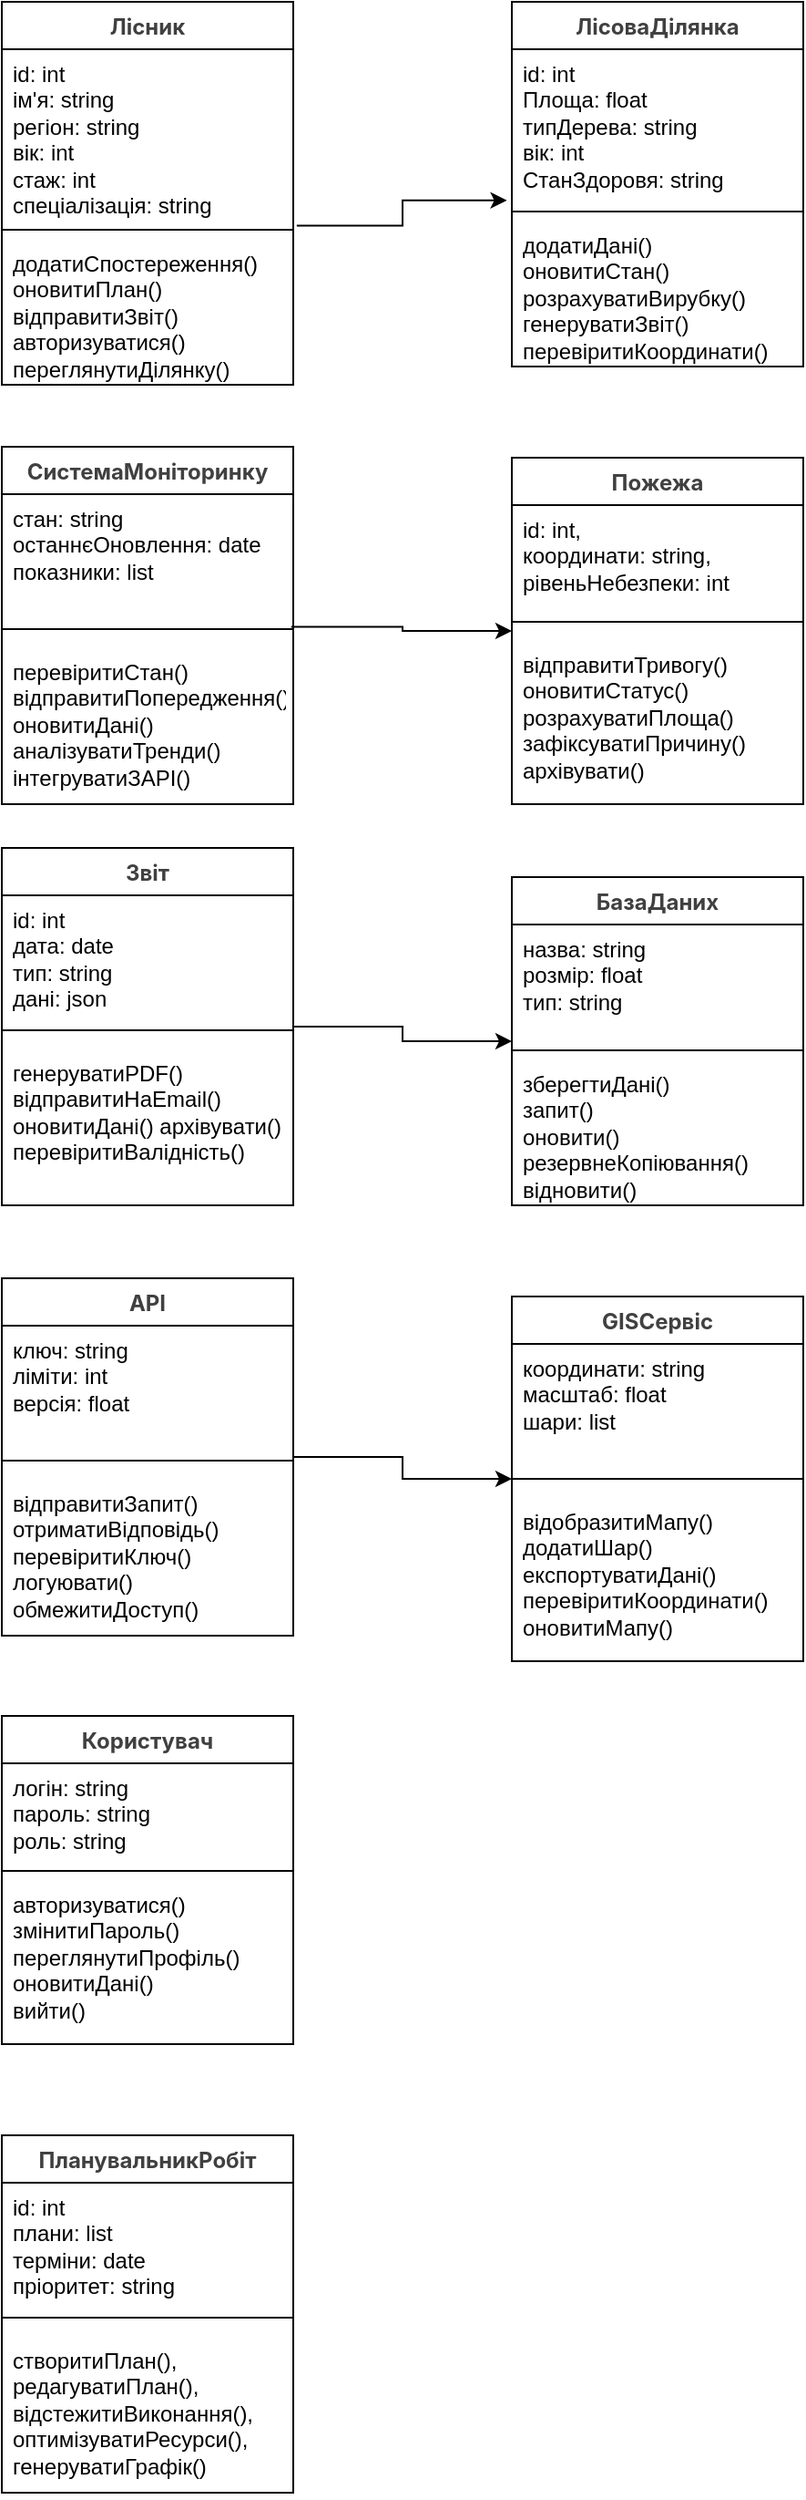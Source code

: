 <mxfile version="27.1.4" pages="4">
  <diagram name="Страница — 1" id="vholb0yqbT4r01qxADXX">
    <mxGraphModel dx="1261" dy="813" grid="1" gridSize="10" guides="1" tooltips="1" connect="1" arrows="1" fold="1" page="1" pageScale="1" pageWidth="1654" pageHeight="2336" math="0" shadow="0">
      <root>
        <mxCell id="0" />
        <mxCell id="1" parent="0" />
        <mxCell id="Rc1ZB9Xu0Ww6cvCev4Pv-1" value="&lt;strong style=&quot;color: rgb(64, 64, 64); font-family: DeepSeek-CJK-patch, Inter, system-ui, -apple-system, &amp;quot;system-ui&amp;quot;, &amp;quot;Segoe UI&amp;quot;, Roboto, &amp;quot;Noto Sans&amp;quot;, Ubuntu, Cantarell, &amp;quot;Helvetica Neue&amp;quot;, Oxygen, &amp;quot;Open Sans&amp;quot;, sans-serif; text-align: left; background-color: rgb(255, 255, 255);&quot;&gt;&lt;font&gt;ЛісоваДілянка&lt;/font&gt;&lt;/strong&gt;" style="swimlane;fontStyle=1;align=center;verticalAlign=top;childLayout=stackLayout;horizontal=1;startSize=26;horizontalStack=0;resizeParent=1;resizeParentMax=0;resizeLast=0;collapsible=1;marginBottom=0;whiteSpace=wrap;html=1;" parent="1" vertex="1">
          <mxGeometry x="320" y="20" width="160" height="200" as="geometry" />
        </mxCell>
        <mxCell id="Rc1ZB9Xu0Ww6cvCev4Pv-2" value="id: int&lt;div&gt;Площа: float&lt;/div&gt;&lt;div&gt;типДерева: string&lt;/div&gt;&lt;div&gt;вік: int&lt;/div&gt;&lt;div&gt;СтанЗдоровя: string&lt;/div&gt;" style="text;strokeColor=none;fillColor=none;align=left;verticalAlign=top;spacingLeft=4;spacingRight=4;overflow=hidden;rotatable=0;points=[[0,0.5],[1,0.5]];portConstraint=eastwest;whiteSpace=wrap;html=1;" parent="Rc1ZB9Xu0Ww6cvCev4Pv-1" vertex="1">
          <mxGeometry y="26" width="160" height="84" as="geometry" />
        </mxCell>
        <mxCell id="Rc1ZB9Xu0Ww6cvCev4Pv-3" value="" style="line;strokeWidth=1;fillColor=none;align=left;verticalAlign=middle;spacingTop=-1;spacingLeft=3;spacingRight=3;rotatable=0;labelPosition=right;points=[];portConstraint=eastwest;strokeColor=inherit;" parent="Rc1ZB9Xu0Ww6cvCev4Pv-1" vertex="1">
          <mxGeometry y="110" width="160" height="10" as="geometry" />
        </mxCell>
        <mxCell id="Rc1ZB9Xu0Ww6cvCev4Pv-4" value="додатиДані()&lt;br&gt;оновитиСтан()&lt;div&gt;розрахуватиВирубку()&lt;/div&gt;&lt;div&gt;генеруватиЗвіт()&lt;/div&gt;&lt;div&gt;перевіритиКоординати()&lt;/div&gt;" style="text;strokeColor=none;fillColor=none;align=left;verticalAlign=top;spacingLeft=4;spacingRight=4;overflow=hidden;rotatable=0;points=[[0,0.5],[1,0.5]];portConstraint=eastwest;whiteSpace=wrap;html=1;" parent="Rc1ZB9Xu0Ww6cvCev4Pv-1" vertex="1">
          <mxGeometry y="120" width="160" height="80" as="geometry" />
        </mxCell>
        <mxCell id="Rc1ZB9Xu0Ww6cvCev4Pv-6" value="&lt;strong style=&quot;color: rgb(64, 64, 64); font-family: DeepSeek-CJK-patch, Inter, system-ui, -apple-system, &amp;quot;system-ui&amp;quot;, &amp;quot;Segoe UI&amp;quot;, Roboto, &amp;quot;Noto Sans&amp;quot;, Ubuntu, Cantarell, &amp;quot;Helvetica Neue&amp;quot;, Oxygen, &amp;quot;Open Sans&amp;quot;, sans-serif; text-align: left; background-color: rgb(255, 255, 255);&quot;&gt;&lt;font&gt;Лісник&lt;/font&gt;&lt;/strong&gt;&lt;div&gt;&lt;strong style=&quot;color: rgb(64, 64, 64); font-family: DeepSeek-CJK-patch, Inter, system-ui, -apple-system, &amp;quot;system-ui&amp;quot;, &amp;quot;Segoe UI&amp;quot;, Roboto, &amp;quot;Noto Sans&amp;quot;, Ubuntu, Cantarell, &amp;quot;Helvetica Neue&amp;quot;, Oxygen, &amp;quot;Open Sans&amp;quot;, sans-serif; text-align: left; background-color: rgb(255, 255, 255);&quot;&gt;&lt;font&gt;&lt;br&gt;&lt;/font&gt;&lt;/strong&gt;&lt;/div&gt;" style="swimlane;fontStyle=1;align=center;verticalAlign=top;childLayout=stackLayout;horizontal=1;startSize=26;horizontalStack=0;resizeParent=1;resizeParentMax=0;resizeLast=0;collapsible=1;marginBottom=0;whiteSpace=wrap;html=1;" parent="1" vertex="1">
          <mxGeometry x="40" y="20" width="160" height="210" as="geometry" />
        </mxCell>
        <mxCell id="Rc1ZB9Xu0Ww6cvCev4Pv-7" value="id: int&lt;div&gt;ім&#39;я:&amp;nbsp;&lt;span style=&quot;background-color: transparent; color: light-dark(rgb(0, 0, 0), rgb(255, 255, 255));&quot;&gt;string&lt;/span&gt;&lt;/div&gt;&lt;div&gt;регіон: string&lt;/div&gt;&lt;div&gt;вік: int&lt;/div&gt;&lt;div&gt;стаж:&amp;nbsp;&lt;span style=&quot;background-color: transparent; color: light-dark(rgb(0, 0, 0), rgb(255, 255, 255));&quot;&gt;int&lt;/span&gt;&lt;/div&gt;&lt;div&gt;&lt;span style=&quot;background-color: transparent; color: light-dark(rgb(0, 0, 0), rgb(255, 255, 255));&quot;&gt;спеціалізація: string&lt;/span&gt;&lt;/div&gt;" style="text;strokeColor=none;fillColor=none;align=left;verticalAlign=top;spacingLeft=4;spacingRight=4;overflow=hidden;rotatable=0;points=[[0,0.5],[1,0.5]];portConstraint=eastwest;whiteSpace=wrap;html=1;" parent="Rc1ZB9Xu0Ww6cvCev4Pv-6" vertex="1">
          <mxGeometry y="26" width="160" height="94" as="geometry" />
        </mxCell>
        <mxCell id="Rc1ZB9Xu0Ww6cvCev4Pv-8" value="" style="line;strokeWidth=1;fillColor=none;align=left;verticalAlign=middle;spacingTop=-1;spacingLeft=3;spacingRight=3;rotatable=0;labelPosition=right;points=[];portConstraint=eastwest;strokeColor=inherit;" parent="Rc1ZB9Xu0Ww6cvCev4Pv-6" vertex="1">
          <mxGeometry y="120" width="160" height="10" as="geometry" />
        </mxCell>
        <mxCell id="Rc1ZB9Xu0Ww6cvCev4Pv-9" value="додатиСпостереження()&lt;div&gt;оновитиПлан()&lt;/div&gt;&lt;div&gt;відправитиЗвіт()&lt;/div&gt;&lt;div&gt;авторизуватися()&lt;/div&gt;&lt;div&gt;переглянутиДілянку()&lt;/div&gt;" style="text;strokeColor=none;fillColor=none;align=left;verticalAlign=top;spacingLeft=4;spacingRight=4;overflow=hidden;rotatable=0;points=[[0,0.5],[1,0.5]];portConstraint=eastwest;whiteSpace=wrap;html=1;" parent="Rc1ZB9Xu0Ww6cvCev4Pv-6" vertex="1">
          <mxGeometry y="130" width="160" height="80" as="geometry" />
        </mxCell>
        <mxCell id="Rc1ZB9Xu0Ww6cvCev4Pv-12" value="&lt;div&gt;&lt;strong style=&quot;color: rgb(64, 64, 64); font-family: DeepSeek-CJK-patch, Inter, system-ui, -apple-system, &amp;quot;system-ui&amp;quot;, &amp;quot;Segoe UI&amp;quot;, Roboto, &amp;quot;Noto Sans&amp;quot;, Ubuntu, Cantarell, &amp;quot;Helvetica Neue&amp;quot;, Oxygen, &amp;quot;Open Sans&amp;quot;, sans-serif; text-align: left; background-color: rgb(255, 255, 255);&quot;&gt;&lt;font&gt;ПланувальникРобіт&lt;/font&gt;&lt;/strong&gt;&lt;/div&gt;" style="swimlane;fontStyle=1;align=center;verticalAlign=top;childLayout=stackLayout;horizontal=1;startSize=26;horizontalStack=0;resizeParent=1;resizeParentMax=0;resizeLast=0;collapsible=1;marginBottom=0;whiteSpace=wrap;html=1;" parent="1" vertex="1">
          <mxGeometry x="40" y="1190" width="160" height="196" as="geometry" />
        </mxCell>
        <mxCell id="Rc1ZB9Xu0Ww6cvCev4Pv-13" value="id: int&lt;div&gt;плани: list&lt;/div&gt;&lt;div&gt;терміни:&amp;nbsp;&lt;span style=&quot;background-color: transparent; color: light-dark(rgb(0, 0, 0), rgb(255, 255, 255));&quot;&gt;date&lt;/span&gt;&lt;/div&gt;&lt;div&gt;&lt;span style=&quot;background-color: transparent; color: light-dark(rgb(0, 0, 0), rgb(255, 255, 255));&quot;&gt;пріоритет: string&lt;/span&gt;&lt;/div&gt;" style="text;strokeColor=none;fillColor=none;align=left;verticalAlign=top;spacingLeft=4;spacingRight=4;overflow=hidden;rotatable=0;points=[[0,0.5],[1,0.5]];portConstraint=eastwest;whiteSpace=wrap;html=1;" parent="Rc1ZB9Xu0Ww6cvCev4Pv-12" vertex="1">
          <mxGeometry y="26" width="160" height="64" as="geometry" />
        </mxCell>
        <mxCell id="Rc1ZB9Xu0Ww6cvCev4Pv-14" value="" style="line;strokeWidth=1;fillColor=none;align=left;verticalAlign=middle;spacingTop=-1;spacingLeft=3;spacingRight=3;rotatable=0;labelPosition=right;points=[];portConstraint=eastwest;strokeColor=inherit;" parent="Rc1ZB9Xu0Ww6cvCev4Pv-12" vertex="1">
          <mxGeometry y="90" width="160" height="20" as="geometry" />
        </mxCell>
        <mxCell id="Rc1ZB9Xu0Ww6cvCev4Pv-15" value="створитиПлан(), редагуватиПлан(), відстежитиВиконання(), оптимізуватиРесурси(), генеруватиГрафік()" style="text;strokeColor=none;fillColor=none;align=left;verticalAlign=top;spacingLeft=4;spacingRight=4;overflow=hidden;rotatable=0;points=[[0,0.5],[1,0.5]];portConstraint=eastwest;whiteSpace=wrap;html=1;" parent="Rc1ZB9Xu0Ww6cvCev4Pv-12" vertex="1">
          <mxGeometry y="110" width="160" height="86" as="geometry" />
        </mxCell>
        <mxCell id="Rc1ZB9Xu0Ww6cvCev4Pv-24" value="&lt;div&gt;&lt;strong style=&quot;color: rgb(64, 64, 64); font-family: DeepSeek-CJK-patch, Inter, system-ui, -apple-system, &amp;quot;system-ui&amp;quot;, &amp;quot;Segoe UI&amp;quot;, Roboto, &amp;quot;Noto Sans&amp;quot;, Ubuntu, Cantarell, &amp;quot;Helvetica Neue&amp;quot;, Oxygen, &amp;quot;Open Sans&amp;quot;, sans-serif; text-align: left; background-color: rgb(255, 255, 255);&quot;&gt;&lt;font&gt;БазаДаних&lt;/font&gt;&lt;/strong&gt;&lt;/div&gt;" style="swimlane;fontStyle=1;align=center;verticalAlign=top;childLayout=stackLayout;horizontal=1;startSize=26;horizontalStack=0;resizeParent=1;resizeParentMax=0;resizeLast=0;collapsible=1;marginBottom=0;whiteSpace=wrap;html=1;" parent="1" vertex="1">
          <mxGeometry x="320" y="500" width="160" height="180" as="geometry" />
        </mxCell>
        <mxCell id="Rc1ZB9Xu0Ww6cvCev4Pv-25" value="назва: string&lt;div&gt;розмір: float&lt;/div&gt;&lt;div&gt;тип: string&lt;/div&gt;" style="text;strokeColor=none;fillColor=none;align=left;verticalAlign=top;spacingLeft=4;spacingRight=4;overflow=hidden;rotatable=0;points=[[0,0.5],[1,0.5]];portConstraint=eastwest;whiteSpace=wrap;html=1;" parent="Rc1ZB9Xu0Ww6cvCev4Pv-24" vertex="1">
          <mxGeometry y="26" width="160" height="64" as="geometry" />
        </mxCell>
        <mxCell id="Rc1ZB9Xu0Ww6cvCev4Pv-26" value="" style="line;strokeWidth=1;fillColor=none;align=left;verticalAlign=middle;spacingTop=-1;spacingLeft=3;spacingRight=3;rotatable=0;labelPosition=right;points=[];portConstraint=eastwest;strokeColor=inherit;" parent="Rc1ZB9Xu0Ww6cvCev4Pv-24" vertex="1">
          <mxGeometry y="90" width="160" height="10" as="geometry" />
        </mxCell>
        <mxCell id="Rc1ZB9Xu0Ww6cvCev4Pv-27" value="зберегтиДані()&lt;div&gt;запит()&lt;/div&gt;&lt;div&gt;оновити() резервнеКопіювання() відновити()&lt;/div&gt;" style="text;strokeColor=none;fillColor=none;align=left;verticalAlign=top;spacingLeft=4;spacingRight=4;overflow=hidden;rotatable=0;points=[[0,0.5],[1,0.5]];portConstraint=eastwest;whiteSpace=wrap;html=1;" parent="Rc1ZB9Xu0Ww6cvCev4Pv-24" vertex="1">
          <mxGeometry y="100" width="160" height="80" as="geometry" />
        </mxCell>
        <mxCell id="Rc1ZB9Xu0Ww6cvCev4Pv-28" value="&lt;div&gt;&lt;strong style=&quot;color: rgb(64, 64, 64); font-family: DeepSeek-CJK-patch, Inter, system-ui, -apple-system, &amp;quot;system-ui&amp;quot;, &amp;quot;Segoe UI&amp;quot;, Roboto, &amp;quot;Noto Sans&amp;quot;, Ubuntu, Cantarell, &amp;quot;Helvetica Neue&amp;quot;, Oxygen, &amp;quot;Open Sans&amp;quot;, sans-serif; text-align: left; background-color: rgb(255, 255, 255);&quot;&gt;&lt;font&gt;GISСервіс&lt;/font&gt;&lt;/strong&gt;&lt;/div&gt;" style="swimlane;fontStyle=1;align=center;verticalAlign=top;childLayout=stackLayout;horizontal=1;startSize=26;horizontalStack=0;resizeParent=1;resizeParentMax=0;resizeLast=0;collapsible=1;marginBottom=0;whiteSpace=wrap;html=1;" parent="1" vertex="1">
          <mxGeometry x="320" y="730" width="160" height="200" as="geometry" />
        </mxCell>
        <mxCell id="Rc1ZB9Xu0Ww6cvCev4Pv-29" value="координати: string масштаб: float&lt;div&gt;шари: list&lt;/div&gt;" style="text;strokeColor=none;fillColor=none;align=left;verticalAlign=top;spacingLeft=4;spacingRight=4;overflow=hidden;rotatable=0;points=[[0,0.5],[1,0.5]];portConstraint=eastwest;whiteSpace=wrap;html=1;" parent="Rc1ZB9Xu0Ww6cvCev4Pv-28" vertex="1">
          <mxGeometry y="26" width="160" height="64" as="geometry" />
        </mxCell>
        <mxCell id="Rc1ZB9Xu0Ww6cvCev4Pv-30" value="" style="line;strokeWidth=1;fillColor=none;align=left;verticalAlign=middle;spacingTop=-1;spacingLeft=3;spacingRight=3;rotatable=0;labelPosition=right;points=[];portConstraint=eastwest;strokeColor=inherit;" parent="Rc1ZB9Xu0Ww6cvCev4Pv-28" vertex="1">
          <mxGeometry y="90" width="160" height="20" as="geometry" />
        </mxCell>
        <mxCell id="Rc1ZB9Xu0Ww6cvCev4Pv-31" value="відобразитиМапу() додатиШар() експортуватиДані() перевіритиКоординати() оновитиМапу()" style="text;strokeColor=none;fillColor=none;align=left;verticalAlign=top;spacingLeft=4;spacingRight=4;overflow=hidden;rotatable=0;points=[[0,0.5],[1,0.5]];portConstraint=eastwest;whiteSpace=wrap;html=1;" parent="Rc1ZB9Xu0Ww6cvCev4Pv-28" vertex="1">
          <mxGeometry y="110" width="160" height="90" as="geometry" />
        </mxCell>
        <mxCell id="Rc1ZB9Xu0Ww6cvCev4Pv-32" value="&lt;div&gt;&lt;strong style=&quot;color: rgb(64, 64, 64); font-family: DeepSeek-CJK-patch, Inter, system-ui, -apple-system, &amp;quot;system-ui&amp;quot;, &amp;quot;Segoe UI&amp;quot;, Roboto, &amp;quot;Noto Sans&amp;quot;, Ubuntu, Cantarell, &amp;quot;Helvetica Neue&amp;quot;, Oxygen, &amp;quot;Open Sans&amp;quot;, sans-serif; text-align: left; background-color: rgb(255, 255, 255);&quot;&gt;&lt;font&gt;Звіт&lt;/font&gt;&lt;/strong&gt;&lt;/div&gt;" style="swimlane;fontStyle=1;align=center;verticalAlign=top;childLayout=stackLayout;horizontal=1;startSize=26;horizontalStack=0;resizeParent=1;resizeParentMax=0;resizeLast=0;collapsible=1;marginBottom=0;whiteSpace=wrap;html=1;" parent="1" vertex="1">
          <mxGeometry x="40" y="484" width="160" height="196" as="geometry" />
        </mxCell>
        <mxCell id="Rc1ZB9Xu0Ww6cvCev4Pv-33" value="id: int&lt;div&gt;дата: date&amp;nbsp;&lt;/div&gt;&lt;div&gt;тип: string&amp;nbsp;&lt;/div&gt;&lt;div&gt;дані: json&lt;/div&gt;" style="text;strokeColor=none;fillColor=none;align=left;verticalAlign=top;spacingLeft=4;spacingRight=4;overflow=hidden;rotatable=0;points=[[0,0.5],[1,0.5]];portConstraint=eastwest;whiteSpace=wrap;html=1;" parent="Rc1ZB9Xu0Ww6cvCev4Pv-32" vertex="1">
          <mxGeometry y="26" width="160" height="64" as="geometry" />
        </mxCell>
        <mxCell id="Rc1ZB9Xu0Ww6cvCev4Pv-34" value="" style="line;strokeWidth=1;fillColor=none;align=left;verticalAlign=middle;spacingTop=-1;spacingLeft=3;spacingRight=3;rotatable=0;labelPosition=right;points=[];portConstraint=eastwest;strokeColor=inherit;" parent="Rc1ZB9Xu0Ww6cvCev4Pv-32" vertex="1">
          <mxGeometry y="90" width="160" height="20" as="geometry" />
        </mxCell>
        <mxCell id="Rc1ZB9Xu0Ww6cvCev4Pv-35" value="&lt;div&gt;генеруватиPDF() відправитиНаEmail() оновитиДані() архівувати() перевіритиВалідність()&lt;/div&gt;&lt;div&gt;&lt;br&gt;&lt;/div&gt;" style="text;strokeColor=none;fillColor=none;align=left;verticalAlign=top;spacingLeft=4;spacingRight=4;overflow=hidden;rotatable=0;points=[[0,0.5],[1,0.5]];portConstraint=eastwest;whiteSpace=wrap;html=1;" parent="Rc1ZB9Xu0Ww6cvCev4Pv-32" vertex="1">
          <mxGeometry y="110" width="160" height="86" as="geometry" />
        </mxCell>
        <mxCell id="Rc1ZB9Xu0Ww6cvCev4Pv-36" value="&lt;div&gt;&lt;strong style=&quot;color: rgb(64, 64, 64); font-family: DeepSeek-CJK-patch, Inter, system-ui, -apple-system, &amp;quot;system-ui&amp;quot;, &amp;quot;Segoe UI&amp;quot;, Roboto, &amp;quot;Noto Sans&amp;quot;, Ubuntu, Cantarell, &amp;quot;Helvetica Neue&amp;quot;, Oxygen, &amp;quot;Open Sans&amp;quot;, sans-serif; text-align: left; background-color: rgb(255, 255, 255);&quot;&gt;&lt;font&gt;СистемаМоніторинку&lt;/font&gt;&lt;/strong&gt;&lt;/div&gt;" style="swimlane;fontStyle=1;align=center;verticalAlign=top;childLayout=stackLayout;horizontal=1;startSize=26;horizontalStack=0;resizeParent=1;resizeParentMax=0;resizeLast=0;collapsible=1;marginBottom=0;whiteSpace=wrap;html=1;" parent="1" vertex="1">
          <mxGeometry x="40" y="264" width="160" height="196" as="geometry" />
        </mxCell>
        <mxCell id="Rc1ZB9Xu0Ww6cvCev4Pv-37" value="стан: string останнєОновлення: date показники: list" style="text;strokeColor=none;fillColor=none;align=left;verticalAlign=top;spacingLeft=4;spacingRight=4;overflow=hidden;rotatable=0;points=[[0,0.5],[1,0.5]];portConstraint=eastwest;whiteSpace=wrap;html=1;" parent="Rc1ZB9Xu0Ww6cvCev4Pv-36" vertex="1">
          <mxGeometry y="26" width="160" height="64" as="geometry" />
        </mxCell>
        <mxCell id="Rc1ZB9Xu0Ww6cvCev4Pv-38" value="" style="line;strokeWidth=1;fillColor=none;align=left;verticalAlign=middle;spacingTop=-1;spacingLeft=3;spacingRight=3;rotatable=0;labelPosition=right;points=[];portConstraint=eastwest;strokeColor=inherit;" parent="Rc1ZB9Xu0Ww6cvCev4Pv-36" vertex="1">
          <mxGeometry y="90" width="160" height="20" as="geometry" />
        </mxCell>
        <mxCell id="Rc1ZB9Xu0Ww6cvCev4Pv-39" value="&lt;div&gt;перевіритиСтан() відправитиПопередження() оновитиДані() аналізуватиТренди() інтегруватиЗAPI()&lt;/div&gt;" style="text;strokeColor=none;fillColor=none;align=left;verticalAlign=top;spacingLeft=4;spacingRight=4;overflow=hidden;rotatable=0;points=[[0,0.5],[1,0.5]];portConstraint=eastwest;whiteSpace=wrap;html=1;" parent="Rc1ZB9Xu0Ww6cvCev4Pv-36" vertex="1">
          <mxGeometry y="110" width="160" height="86" as="geometry" />
        </mxCell>
        <mxCell id="Rc1ZB9Xu0Ww6cvCev4Pv-57" style="edgeStyle=orthogonalEdgeStyle;rounded=0;orthogonalLoop=1;jettySize=auto;html=1;entryX=0;entryY=0.5;entryDx=0;entryDy=0;" parent="1" source="Rc1ZB9Xu0Ww6cvCev4Pv-40" target="Rc1ZB9Xu0Ww6cvCev4Pv-28" edge="1">
          <mxGeometry relative="1" as="geometry" />
        </mxCell>
        <mxCell id="Rc1ZB9Xu0Ww6cvCev4Pv-40" value="&lt;div style=&quot;text-align: left;&quot;&gt;&lt;font face=&quot;DeepSeek-CJK-patch, Inter, system-ui, -apple-system, system-ui, Segoe UI, Roboto, Noto Sans, Ubuntu, Cantarell, Helvetica Neue, Oxygen, Open Sans, sans-serif&quot; color=&quot;#404040&quot;&gt;&lt;span style=&quot;background-color: rgb(255, 255, 255);&quot;&gt;API&lt;/span&gt;&lt;/font&gt;&lt;/div&gt;" style="swimlane;fontStyle=1;align=center;verticalAlign=top;childLayout=stackLayout;horizontal=1;startSize=26;horizontalStack=0;resizeParent=1;resizeParentMax=0;resizeLast=0;collapsible=1;marginBottom=0;whiteSpace=wrap;html=1;" parent="1" vertex="1">
          <mxGeometry x="40" y="720" width="160" height="196" as="geometry" />
        </mxCell>
        <mxCell id="Rc1ZB9Xu0Ww6cvCev4Pv-41" value="ключ: string&lt;div&gt;ліміти: int&lt;/div&gt;&lt;div&gt;версія: float&lt;/div&gt;" style="text;strokeColor=none;fillColor=none;align=left;verticalAlign=top;spacingLeft=4;spacingRight=4;overflow=hidden;rotatable=0;points=[[0,0.5],[1,0.5]];portConstraint=eastwest;whiteSpace=wrap;html=1;" parent="Rc1ZB9Xu0Ww6cvCev4Pv-40" vertex="1">
          <mxGeometry y="26" width="160" height="64" as="geometry" />
        </mxCell>
        <mxCell id="Rc1ZB9Xu0Ww6cvCev4Pv-42" value="" style="line;strokeWidth=1;fillColor=none;align=left;verticalAlign=middle;spacingTop=-1;spacingLeft=3;spacingRight=3;rotatable=0;labelPosition=right;points=[];portConstraint=eastwest;strokeColor=inherit;" parent="Rc1ZB9Xu0Ww6cvCev4Pv-40" vertex="1">
          <mxGeometry y="90" width="160" height="20" as="geometry" />
        </mxCell>
        <mxCell id="Rc1ZB9Xu0Ww6cvCev4Pv-43" value="&lt;div&gt;відправитиЗапит() отриматиВідповідь() перевіритиКлюч() логуювати() обмежитиДоступ()&lt;/div&gt;" style="text;strokeColor=none;fillColor=none;align=left;verticalAlign=top;spacingLeft=4;spacingRight=4;overflow=hidden;rotatable=0;points=[[0,0.5],[1,0.5]];portConstraint=eastwest;whiteSpace=wrap;html=1;" parent="Rc1ZB9Xu0Ww6cvCev4Pv-40" vertex="1">
          <mxGeometry y="110" width="160" height="86" as="geometry" />
        </mxCell>
        <mxCell id="Rc1ZB9Xu0Ww6cvCev4Pv-44" value="&lt;div style=&quot;text-align: left;&quot;&gt;&lt;font face=&quot;DeepSeek-CJK-patch, Inter, system-ui, -apple-system, system-ui, Segoe UI, Roboto, Noto Sans, Ubuntu, Cantarell, Helvetica Neue, Oxygen, Open Sans, sans-serif&quot; color=&quot;#404040&quot;&gt;&lt;span style=&quot;background-color: rgb(255, 255, 255);&quot;&gt;Користувач&lt;/span&gt;&lt;/font&gt;&lt;/div&gt;" style="swimlane;fontStyle=1;align=center;verticalAlign=top;childLayout=stackLayout;horizontal=1;startSize=26;horizontalStack=0;resizeParent=1;resizeParentMax=0;resizeLast=0;collapsible=1;marginBottom=0;whiteSpace=wrap;html=1;" parent="1" vertex="1">
          <mxGeometry x="40" y="960" width="160" height="180" as="geometry" />
        </mxCell>
        <mxCell id="Rc1ZB9Xu0Ww6cvCev4Pv-45" value="логін: string&lt;div&gt;пароль: string&lt;/div&gt;&lt;div&gt;роль: string&lt;/div&gt;" style="text;strokeColor=none;fillColor=none;align=left;verticalAlign=top;spacingLeft=4;spacingRight=4;overflow=hidden;rotatable=0;points=[[0,0.5],[1,0.5]];portConstraint=eastwest;whiteSpace=wrap;html=1;" parent="Rc1ZB9Xu0Ww6cvCev4Pv-44" vertex="1">
          <mxGeometry y="26" width="160" height="54" as="geometry" />
        </mxCell>
        <mxCell id="Rc1ZB9Xu0Ww6cvCev4Pv-46" value="" style="line;strokeWidth=1;fillColor=none;align=left;verticalAlign=middle;spacingTop=-1;spacingLeft=3;spacingRight=3;rotatable=0;labelPosition=right;points=[];portConstraint=eastwest;strokeColor=inherit;" parent="Rc1ZB9Xu0Ww6cvCev4Pv-44" vertex="1">
          <mxGeometry y="80" width="160" height="10" as="geometry" />
        </mxCell>
        <mxCell id="Rc1ZB9Xu0Ww6cvCev4Pv-47" value="&lt;div&gt;авторизуватися() змінитиПароль() переглянутиПрофіль() оновитиДані()&lt;/div&gt;&lt;div&gt;вийти()&lt;/div&gt;" style="text;strokeColor=none;fillColor=none;align=left;verticalAlign=top;spacingLeft=4;spacingRight=4;overflow=hidden;rotatable=0;points=[[0,0.5],[1,0.5]];portConstraint=eastwest;whiteSpace=wrap;html=1;" parent="Rc1ZB9Xu0Ww6cvCev4Pv-44" vertex="1">
          <mxGeometry y="90" width="160" height="90" as="geometry" />
        </mxCell>
        <mxCell id="Rc1ZB9Xu0Ww6cvCev4Pv-48" value="&lt;div style=&quot;text-align: left;&quot;&gt;&lt;font face=&quot;DeepSeek-CJK-patch, Inter, system-ui, -apple-system, system-ui, Segoe UI, Roboto, Noto Sans, Ubuntu, Cantarell, Helvetica Neue, Oxygen, Open Sans, sans-serif&quot; color=&quot;#404040&quot;&gt;&lt;span style=&quot;background-color: rgb(255, 255, 255);&quot;&gt;Пожежа&lt;/span&gt;&lt;/font&gt;&lt;/div&gt;" style="swimlane;fontStyle=1;align=center;verticalAlign=top;childLayout=stackLayout;horizontal=1;startSize=26;horizontalStack=0;resizeParent=1;resizeParentMax=0;resizeLast=0;collapsible=1;marginBottom=0;whiteSpace=wrap;html=1;" parent="1" vertex="1">
          <mxGeometry x="320" y="270" width="160" height="190" as="geometry" />
        </mxCell>
        <mxCell id="Rc1ZB9Xu0Ww6cvCev4Pv-49" value="id: int,&amp;nbsp;&lt;div&gt;координати: string, рівеньНебезпеки: int&lt;/div&gt;" style="text;strokeColor=none;fillColor=none;align=left;verticalAlign=top;spacingLeft=4;spacingRight=4;overflow=hidden;rotatable=0;points=[[0,0.5],[1,0.5]];portConstraint=eastwest;whiteSpace=wrap;html=1;" parent="Rc1ZB9Xu0Ww6cvCev4Pv-48" vertex="1">
          <mxGeometry y="26" width="160" height="54" as="geometry" />
        </mxCell>
        <mxCell id="Rc1ZB9Xu0Ww6cvCev4Pv-50" value="" style="line;strokeWidth=1;fillColor=none;align=left;verticalAlign=middle;spacingTop=-1;spacingLeft=3;spacingRight=3;rotatable=0;labelPosition=right;points=[];portConstraint=eastwest;strokeColor=inherit;" parent="Rc1ZB9Xu0Ww6cvCev4Pv-48" vertex="1">
          <mxGeometry y="80" width="160" height="20" as="geometry" />
        </mxCell>
        <mxCell id="Rc1ZB9Xu0Ww6cvCev4Pv-51" value="відправитиТривогу() оновитиСтатус() розрахуватиПлоща() зафіксуватиПричину() архівувати()" style="text;strokeColor=none;fillColor=none;align=left;verticalAlign=top;spacingLeft=4;spacingRight=4;overflow=hidden;rotatable=0;points=[[0,0.5],[1,0.5]];portConstraint=eastwest;whiteSpace=wrap;html=1;" parent="Rc1ZB9Xu0Ww6cvCev4Pv-48" vertex="1">
          <mxGeometry y="100" width="160" height="90" as="geometry" />
        </mxCell>
        <mxCell id="Rc1ZB9Xu0Ww6cvCev4Pv-54" style="edgeStyle=orthogonalEdgeStyle;rounded=0;orthogonalLoop=1;jettySize=auto;html=1;entryX=-0.017;entryY=0.987;entryDx=0;entryDy=0;entryPerimeter=0;exitX=1.012;exitY=1.029;exitDx=0;exitDy=0;exitPerimeter=0;" parent="1" source="Rc1ZB9Xu0Ww6cvCev4Pv-7" target="Rc1ZB9Xu0Ww6cvCev4Pv-2" edge="1">
          <mxGeometry relative="1" as="geometry" />
        </mxCell>
        <mxCell id="Rc1ZB9Xu0Ww6cvCev4Pv-55" style="edgeStyle=orthogonalEdgeStyle;rounded=0;orthogonalLoop=1;jettySize=auto;html=1;entryX=0;entryY=0.5;entryDx=0;entryDy=0;exitX=0.993;exitY=0.438;exitDx=0;exitDy=0;exitPerimeter=0;" parent="1" source="Rc1ZB9Xu0Ww6cvCev4Pv-38" target="Rc1ZB9Xu0Ww6cvCev4Pv-48" edge="1">
          <mxGeometry relative="1" as="geometry" />
        </mxCell>
        <mxCell id="Rc1ZB9Xu0Ww6cvCev4Pv-56" style="edgeStyle=orthogonalEdgeStyle;rounded=0;orthogonalLoop=1;jettySize=auto;html=1;entryX=0;entryY=0.5;entryDx=0;entryDy=0;exitX=1;exitY=0.5;exitDx=0;exitDy=0;" parent="1" source="Rc1ZB9Xu0Ww6cvCev4Pv-32" target="Rc1ZB9Xu0Ww6cvCev4Pv-24" edge="1">
          <mxGeometry relative="1" as="geometry" />
        </mxCell>
      </root>
    </mxGraphModel>
  </diagram>
  <diagram id="q83jRk25QiYlnL7y-7kp" name="Страница — 2">
    <mxGraphModel dx="1351" dy="871" grid="1" gridSize="10" guides="1" tooltips="1" connect="1" arrows="1" fold="1" page="1" pageScale="1" pageWidth="1654" pageHeight="2336" math="0" shadow="0">
      <root>
        <mxCell id="0" />
        <mxCell id="1" parent="0" />
        <mxCell id="G-CPqUDsVxLYnEfu31xH-22" style="edgeStyle=orthogonalEdgeStyle;rounded=0;orthogonalLoop=1;jettySize=auto;html=1;entryX=0;entryY=0.5;entryDx=0;entryDy=0;" edge="1" parent="1" source="G-CPqUDsVxLYnEfu31xH-2" target="G-CPqUDsVxLYnEfu31xH-13">
          <mxGeometry relative="1" as="geometry" />
        </mxCell>
        <mxCell id="G-CPqUDsVxLYnEfu31xH-2" value="&lt;span style=&quot;text-align: left;&quot;&gt;&lt;font&gt;Нова ділянка&lt;/font&gt;&lt;/span&gt;" style="rounded=1;whiteSpace=wrap;html=1;fillColor=#dae8fc;strokeColor=#6c8ebf;" vertex="1" parent="1">
          <mxGeometry x="80" y="80" width="120" height="60" as="geometry" />
        </mxCell>
        <mxCell id="G-CPqUDsVxLYnEfu31xH-4" value="&lt;font style=&quot;font-size: 17px;&quot;&gt;Стан&lt;/font&gt;" style="text;html=1;align=center;verticalAlign=middle;resizable=0;points=[];autosize=1;strokeColor=none;fillColor=none;" vertex="1" parent="1">
          <mxGeometry x="110" y="40" width="60" height="30" as="geometry" />
        </mxCell>
        <mxCell id="G-CPqUDsVxLYnEfu31xH-24" style="edgeStyle=orthogonalEdgeStyle;rounded=0;orthogonalLoop=1;jettySize=auto;html=1;entryX=0;entryY=0.5;entryDx=0;entryDy=0;" edge="1" parent="1" source="G-CPqUDsVxLYnEfu31xH-5" target="G-CPqUDsVxLYnEfu31xH-14">
          <mxGeometry relative="1" as="geometry" />
        </mxCell>
        <mxCell id="G-CPqUDsVxLYnEfu31xH-5" value="&lt;span style=&quot;text-align: left;&quot;&gt;Обстеження&lt;/span&gt;" style="rounded=1;whiteSpace=wrap;html=1;fillColor=#dae8fc;strokeColor=#6c8ebf;" vertex="1" parent="1">
          <mxGeometry x="80" y="160" width="120" height="60" as="geometry" />
        </mxCell>
        <mxCell id="G-CPqUDsVxLYnEfu31xH-28" style="edgeStyle=orthogonalEdgeStyle;rounded=0;orthogonalLoop=1;jettySize=auto;html=1;entryX=0;entryY=0.5;entryDx=0;entryDy=0;" edge="1" parent="1" target="G-CPqUDsVxLYnEfu31xH-15">
          <mxGeometry relative="1" as="geometry">
            <mxPoint x="200" y="310" as="sourcePoint" />
          </mxGeometry>
        </mxCell>
        <mxCell id="G-CPqUDsVxLYnEfu31xH-29" style="edgeStyle=orthogonalEdgeStyle;rounded=0;orthogonalLoop=1;jettySize=auto;html=1;entryX=0;entryY=0.5;entryDx=0;entryDy=0;" edge="1" parent="1" source="G-CPqUDsVxLYnEfu31xH-6" target="G-CPqUDsVxLYnEfu31xH-16">
          <mxGeometry relative="1" as="geometry" />
        </mxCell>
        <mxCell id="G-CPqUDsVxLYnEfu31xH-6" value="&lt;span style=&quot;text-align: left;&quot;&gt;Планування&lt;/span&gt;" style="rounded=1;whiteSpace=wrap;html=1;fillColor=#dae8fc;strokeColor=#6c8ebf;" vertex="1" parent="1">
          <mxGeometry x="80" y="280" width="120" height="60" as="geometry" />
        </mxCell>
        <mxCell id="G-CPqUDsVxLYnEfu31xH-34" style="edgeStyle=orthogonalEdgeStyle;rounded=0;orthogonalLoop=1;jettySize=auto;html=1;entryX=0;entryY=0.5;entryDx=0;entryDy=0;" edge="1" parent="1" source="G-CPqUDsVxLYnEfu31xH-8" target="G-CPqUDsVxLYnEfu31xH-17">
          <mxGeometry relative="1" as="geometry" />
        </mxCell>
        <mxCell id="G-CPqUDsVxLYnEfu31xH-8" value="&lt;span style=&quot;text-align: left;&quot;&gt;Вирубка&lt;/span&gt;" style="rounded=1;whiteSpace=wrap;html=1;fillColor=#dae8fc;strokeColor=#6c8ebf;" vertex="1" parent="1">
          <mxGeometry x="80" y="400" width="120" height="60" as="geometry" />
        </mxCell>
        <mxCell id="G-CPqUDsVxLYnEfu31xH-35" style="edgeStyle=orthogonalEdgeStyle;rounded=0;orthogonalLoop=1;jettySize=auto;html=1;entryX=0;entryY=0.5;entryDx=0;entryDy=0;" edge="1" parent="1" source="G-CPqUDsVxLYnEfu31xH-9" target="G-CPqUDsVxLYnEfu31xH-17">
          <mxGeometry relative="1" as="geometry" />
        </mxCell>
        <mxCell id="G-CPqUDsVxLYnEfu31xH-9" value="&lt;span style=&quot;text-align: left;&quot;&gt;Садіння&lt;/span&gt;" style="rounded=1;whiteSpace=wrap;html=1;fillColor=#dae8fc;strokeColor=#6c8ebf;" vertex="1" parent="1">
          <mxGeometry x="80" y="480" width="120" height="60" as="geometry" />
        </mxCell>
        <mxCell id="G-CPqUDsVxLYnEfu31xH-40" style="edgeStyle=orthogonalEdgeStyle;rounded=0;orthogonalLoop=1;jettySize=auto;html=1;entryX=0;entryY=0.5;entryDx=0;entryDy=0;" edge="1" parent="1" source="G-CPqUDsVxLYnEfu31xH-10" target="G-CPqUDsVxLYnEfu31xH-20">
          <mxGeometry relative="1" as="geometry" />
        </mxCell>
        <mxCell id="G-CPqUDsVxLYnEfu31xH-10" value="&lt;span style=&quot;text-align: left;&quot;&gt;Аварійний стан&lt;/span&gt;" style="rounded=1;whiteSpace=wrap;html=1;fillColor=#dae8fc;strokeColor=#6c8ebf;" vertex="1" parent="1">
          <mxGeometry x="80" y="640" width="120" height="60" as="geometry" />
        </mxCell>
        <mxCell id="G-CPqUDsVxLYnEfu31xH-38" style="edgeStyle=orthogonalEdgeStyle;rounded=0;orthogonalLoop=1;jettySize=auto;html=1;entryX=0;entryY=0.5;entryDx=0;entryDy=0;" edge="1" parent="1" source="G-CPqUDsVxLYnEfu31xH-11" target="G-CPqUDsVxLYnEfu31xH-19">
          <mxGeometry relative="1" as="geometry" />
        </mxCell>
        <mxCell id="G-CPqUDsVxLYnEfu31xH-11" value="&lt;span style=&quot;text-align: left;&quot;&gt;Моніторинг&lt;/span&gt;" style="rounded=1;whiteSpace=wrap;html=1;fillColor=#dae8fc;strokeColor=#6c8ebf;" vertex="1" parent="1">
          <mxGeometry x="80" y="560" width="120" height="60" as="geometry" />
        </mxCell>
        <mxCell id="G-CPqUDsVxLYnEfu31xH-13" value="&lt;span style=&quot;text-align: left;&quot;&gt;Обстеження&lt;/span&gt;" style="rounded=1;whiteSpace=wrap;html=1;fillColor=#d5e8d4;strokeColor=#82b366;" vertex="1" parent="1">
          <mxGeometry x="320" y="80" width="120" height="60" as="geometry" />
        </mxCell>
        <mxCell id="G-CPqUDsVxLYnEfu31xH-14" value="&lt;span style=&quot;text-align: left;&quot;&gt;Планування&lt;/span&gt;" style="rounded=1;whiteSpace=wrap;html=1;fillColor=#d5e8d4;strokeColor=#82b366;" vertex="1" parent="1">
          <mxGeometry x="400" y="160" width="120" height="60" as="geometry" />
        </mxCell>
        <mxCell id="G-CPqUDsVxLYnEfu31xH-15" value="&lt;span style=&quot;text-align: left;&quot;&gt;Вирубка&lt;/span&gt;" style="rounded=1;whiteSpace=wrap;html=1;fillColor=#d5e8d4;strokeColor=#82b366;" vertex="1" parent="1">
          <mxGeometry x="360" y="240" width="120" height="60" as="geometry" />
        </mxCell>
        <mxCell id="G-CPqUDsVxLYnEfu31xH-16" value="&lt;span style=&quot;text-align: left;&quot;&gt;Садіння&lt;/span&gt;" style="rounded=1;whiteSpace=wrap;html=1;fillColor=#d5e8d4;strokeColor=#82b366;" vertex="1" parent="1">
          <mxGeometry x="360" y="320" width="120" height="60" as="geometry" />
        </mxCell>
        <mxCell id="G-CPqUDsVxLYnEfu31xH-17" value="&lt;span style=&quot;text-align: left;&quot;&gt;Моніторинг&lt;/span&gt;" style="rounded=1;whiteSpace=wrap;html=1;fillColor=#d5e8d4;strokeColor=#82b366;" vertex="1" parent="1">
          <mxGeometry x="320" y="440" width="120" height="60" as="geometry" />
        </mxCell>
        <mxCell id="G-CPqUDsVxLYnEfu31xH-19" value="&lt;span style=&quot;text-align: left;&quot;&gt;Аварійний стан&lt;/span&gt;" style="rounded=1;whiteSpace=wrap;html=1;fillColor=#d5e8d4;strokeColor=#82b366;" vertex="1" parent="1">
          <mxGeometry x="320" y="560" width="120" height="60" as="geometry" />
        </mxCell>
        <mxCell id="G-CPqUDsVxLYnEfu31xH-45" style="edgeStyle=orthogonalEdgeStyle;rounded=0;orthogonalLoop=1;jettySize=auto;html=1;" edge="1" parent="1" source="G-CPqUDsVxLYnEfu31xH-20" target="G-CPqUDsVxLYnEfu31xH-44">
          <mxGeometry relative="1" as="geometry" />
        </mxCell>
        <mxCell id="G-CPqUDsVxLYnEfu31xH-20" value="&lt;span style=&quot;text-align: left;&quot;&gt;Відновлення&lt;/span&gt;" style="rounded=1;whiteSpace=wrap;html=1;fillColor=#d5e8d4;strokeColor=#82b366;" vertex="1" parent="1">
          <mxGeometry x="320" y="640" width="120" height="60" as="geometry" />
        </mxCell>
        <mxCell id="G-CPqUDsVxLYnEfu31xH-23" value="Після додавання" style="text;html=1;align=center;verticalAlign=middle;resizable=0;points=[];autosize=1;strokeColor=none;fillColor=none;" vertex="1" parent="1">
          <mxGeometry x="200" y="78" width="120" height="30" as="geometry" />
        </mxCell>
        <mxCell id="G-CPqUDsVxLYnEfu31xH-27" value="станЗдоровя==&quot;добрий&quot;" style="text;html=1;align=center;verticalAlign=middle;resizable=0;points=[];autosize=1;strokeColor=none;fillColor=none;" vertex="1" parent="1">
          <mxGeometry x="220" y="160" width="160" height="30" as="geometry" />
        </mxCell>
        <mxCell id="G-CPqUDsVxLYnEfu31xH-30" value="&lt;span style=&quot;color: rgb(0, 0, 0); font-family: Helvetica; font-size: 12px; font-style: normal; font-variant-ligatures: normal; font-variant-caps: normal; font-weight: 400; letter-spacing: normal; orphans: 2; text-align: left; text-indent: 0px; text-transform: none; widows: 2; word-spacing: 0px; -webkit-text-stroke-width: 0px; white-space: normal; background-color: rgb(236, 236, 236); text-decoration-thickness: initial; text-decoration-style: initial; text-decoration-color: initial; display: inline !important; float: none;&quot;&gt;або&lt;/span&gt;" style="text;whiteSpace=wrap;html=1;" vertex="1" parent="1">
          <mxGeometry x="300" y="300" width="50" height="40" as="geometry" />
        </mxCell>
        <mxCell id="G-CPqUDsVxLYnEfu31xH-32" value="&lt;span style=&quot;text-align: left; text-wrap-mode: wrap;&quot;&gt;якщо план містить вирубкуи&lt;/span&gt;&lt;div&gt;&lt;span style=&quot;text-align: left; text-wrap-mode: wrap;&quot;&gt;&lt;br&gt;&lt;/span&gt;&lt;/div&gt;" style="text;html=1;align=center;verticalAlign=middle;resizable=0;points=[];autosize=1;strokeColor=none;fillColor=none;" vertex="1" parent="1">
          <mxGeometry x="220" y="220" width="180" height="40" as="geometry" />
        </mxCell>
        <mxCell id="G-CPqUDsVxLYnEfu31xH-33" value="&lt;span style=&quot;text-align: left; text-wrap-mode: wrap;&quot;&gt;якщо план містить&amp;nbsp;&lt;/span&gt;&lt;span style=&quot;text-align: left; text-wrap-mode: wrap;&quot;&gt;садіння&lt;/span&gt;&lt;span style=&quot;text-align: left; text-wrap-mode: wrap;&quot;&gt;&amp;nbsp;&lt;/span&gt;" style="text;html=1;align=center;verticalAlign=middle;resizable=0;points=[];autosize=1;strokeColor=none;fillColor=none;" vertex="1" parent="1">
          <mxGeometry x="220" y="360" width="180" height="30" as="geometry" />
        </mxCell>
        <mxCell id="G-CPqUDsVxLYnEfu31xH-37" value="&lt;span style=&quot;text-align: left; text-wrap-mode: wrap;&quot;&gt;після завершення&lt;/span&gt;" style="text;html=1;align=center;verticalAlign=middle;resizable=0;points=[];autosize=1;strokeColor=none;fillColor=none;" vertex="1" parent="1">
          <mxGeometry x="160" y="450" width="120" height="30" as="geometry" />
        </mxCell>
        <mxCell id="G-CPqUDsVxLYnEfu31xH-39" value="&lt;span style=&quot;text-align: left; text-wrap-mode: wrap;&quot;&gt;тригер: виявлено_пожежу&lt;/span&gt;" style="text;html=1;align=center;verticalAlign=middle;resizable=0;points=[];autosize=1;strokeColor=none;fillColor=none;" vertex="1" parent="1">
          <mxGeometry x="175" y="560" width="170" height="30" as="geometry" />
        </mxCell>
        <mxCell id="G-CPqUDsVxLYnEfu31xH-42" value="&lt;span style=&quot;text-align: left; text-wrap-mode: wrap;&quot;&gt;після усунення наслідків&lt;/span&gt;" style="text;html=1;align=center;verticalAlign=middle;resizable=0;points=[];autosize=1;strokeColor=none;fillColor=none;" vertex="1" parent="1">
          <mxGeometry x="185" y="630" width="160" height="30" as="geometry" />
        </mxCell>
        <mxCell id="G-CPqUDsVxLYnEfu31xH-43" value="&lt;span style=&quot;color: rgb(64, 64, 64); font-family: DeepSeek-CJK-patch, Inter, system-ui, -apple-system, &amp;quot;system-ui&amp;quot;, &amp;quot;Segoe UI&amp;quot;, Roboto, &amp;quot;Noto Sans&amp;quot;, Ubuntu, Cantarell, &amp;quot;Helvetica Neue&amp;quot;, Oxygen, &amp;quot;Open Sans&amp;quot;, sans-serif; font-size: 16.002px; font-style: normal; font-variant-ligatures: normal; font-variant-caps: normal; font-weight: 400; letter-spacing: normal; orphans: 2; text-align: start; text-indent: 0px; text-transform: none; widows: 2; word-spacing: 0px; -webkit-text-stroke-width: 0px; white-space: normal; background-color: rgb(255, 255, 255); text-decoration-thickness: initial; text-decoration-style: initial; text-decoration-color: initial; display: inline !important; float: none;&quot;&gt;Життєвий цикл лісової ділянки&lt;/span&gt;" style="text;whiteSpace=wrap;html=1;" vertex="1" parent="1">
          <mxGeometry x="200" y="10" width="270" height="40" as="geometry" />
        </mxCell>
        <mxCell id="G-CPqUDsVxLYnEfu31xH-44" value="" style="shape=waypoint;sketch=0;size=6;pointerEvents=1;points=[];fillColor=none;resizable=0;rotatable=0;perimeter=centerPerimeter;snapToPoint=1;" vertex="1" parent="1">
          <mxGeometry x="530" y="660" width="20" height="20" as="geometry" />
        </mxCell>
        <mxCell id="G-CPqUDsVxLYnEfu31xH-46" value="Кінець&lt;div&gt;&lt;br&gt;&lt;/div&gt;" style="text;html=1;align=center;verticalAlign=middle;resizable=0;points=[];autosize=1;strokeColor=none;fillColor=none;" vertex="1" parent="1">
          <mxGeometry x="500" y="640" width="60" height="40" as="geometry" />
        </mxCell>
        <mxCell id="G-CPqUDsVxLYnEfu31xH-47" value="" style="shape=waypoint;sketch=0;size=6;pointerEvents=1;points=[];fillColor=none;resizable=0;rotatable=0;perimeter=centerPerimeter;snapToPoint=1;" vertex="1" parent="1">
          <mxGeometry x="40" y="30" width="20" height="20" as="geometry" />
        </mxCell>
        <mxCell id="G-CPqUDsVxLYnEfu31xH-48" style="edgeStyle=orthogonalEdgeStyle;rounded=0;orthogonalLoop=1;jettySize=auto;html=1;entryX=-0.003;entryY=0.6;entryDx=0;entryDy=0;entryPerimeter=0;" edge="1" parent="1" source="G-CPqUDsVxLYnEfu31xH-47" target="G-CPqUDsVxLYnEfu31xH-2">
          <mxGeometry relative="1" as="geometry" />
        </mxCell>
        <mxCell id="G-CPqUDsVxLYnEfu31xH-50" value="Старт" style="text;html=1;align=center;verticalAlign=middle;resizable=0;points=[];autosize=1;strokeColor=none;fillColor=none;" vertex="1" parent="1">
          <mxGeometry x="30" y="40" width="60" height="30" as="geometry" />
        </mxCell>
      </root>
    </mxGraphModel>
  </diagram>
  <diagram id="wlrkLpcpsvLwVT5BB7lk" name="Страница — 3">
    <mxGraphModel dx="1051" dy="678" grid="1" gridSize="10" guides="1" tooltips="1" connect="1" arrows="1" fold="1" page="1" pageScale="1" pageWidth="1654" pageHeight="2336" math="0" shadow="0">
      <root>
        <mxCell id="0" />
        <mxCell id="1" parent="0" />
        <mxCell id="AJ5cyy9oL2uKVNlJgLy--6" style="edgeStyle=orthogonalEdgeStyle;rounded=0;orthogonalLoop=1;jettySize=auto;html=1;" edge="1" parent="1" source="AJ5cyy9oL2uKVNlJgLy--2" target="AJ5cyy9oL2uKVNlJgLy--3">
          <mxGeometry relative="1" as="geometry" />
        </mxCell>
        <mxCell id="AJ5cyy9oL2uKVNlJgLy--2" value="Початок" style="rounded=1;whiteSpace=wrap;html=1;" vertex="1" parent="1">
          <mxGeometry x="240" y="80" width="80" height="40" as="geometry" />
        </mxCell>
        <mxCell id="AJ5cyy9oL2uKVNlJgLy--8" style="edgeStyle=orthogonalEdgeStyle;rounded=0;orthogonalLoop=1;jettySize=auto;html=1;entryX=0.5;entryY=0;entryDx=0;entryDy=0;" edge="1" parent="1" source="AJ5cyy9oL2uKVNlJgLy--3" target="AJ5cyy9oL2uKVNlJgLy--5">
          <mxGeometry relative="1" as="geometry" />
        </mxCell>
        <mxCell id="AJ5cyy9oL2uKVNlJgLy--3" value="Обробити ділянку" style="rounded=1;whiteSpace=wrap;html=1;" vertex="1" parent="1">
          <mxGeometry x="220" y="140" width="120" height="40" as="geometry" />
        </mxCell>
        <mxCell id="AJ5cyy9oL2uKVNlJgLy--4" style="edgeStyle=orthogonalEdgeStyle;rounded=0;orthogonalLoop=1;jettySize=auto;html=1;exitX=0.5;exitY=1;exitDx=0;exitDy=0;" edge="1" parent="1" source="AJ5cyy9oL2uKVNlJgLy--3" target="AJ5cyy9oL2uKVNlJgLy--3">
          <mxGeometry relative="1" as="geometry" />
        </mxCell>
        <mxCell id="AJ5cyy9oL2uKVNlJgLy--10" style="edgeStyle=orthogonalEdgeStyle;rounded=0;orthogonalLoop=1;jettySize=auto;html=1;" edge="1" parent="1" source="AJ5cyy9oL2uKVNlJgLy--5" target="AJ5cyy9oL2uKVNlJgLy--9">
          <mxGeometry relative="1" as="geometry" />
        </mxCell>
        <mxCell id="AJ5cyy9oL2uKVNlJgLy--5" value="Перевірити стан лісу" style="rounded=1;whiteSpace=wrap;html=1;" vertex="1" parent="1">
          <mxGeometry x="210" y="200" width="140" height="40" as="geometry" />
        </mxCell>
        <mxCell id="AJ5cyy9oL2uKVNlJgLy--9" value="Розрахувати обсяг вирубки" style="rounded=1;whiteSpace=wrap;html=1;" vertex="1" parent="1">
          <mxGeometry x="200" y="260" width="160" height="40" as="geometry" />
        </mxCell>
        <mxCell id="AJ5cyy9oL2uKVNlJgLy--17" style="edgeStyle=orthogonalEdgeStyle;rounded=0;orthogonalLoop=1;jettySize=auto;html=1;entryX=0.5;entryY=0;entryDx=0;entryDy=0;" edge="1" parent="1" source="AJ5cyy9oL2uKVNlJgLy--13" target="AJ5cyy9oL2uKVNlJgLy--15">
          <mxGeometry relative="1" as="geometry" />
        </mxCell>
        <mxCell id="AJ5cyy9oL2uKVNlJgLy--18" style="edgeStyle=orthogonalEdgeStyle;rounded=0;orthogonalLoop=1;jettySize=auto;html=1;" edge="1" parent="1" source="AJ5cyy9oL2uKVNlJgLy--13" target="AJ5cyy9oL2uKVNlJgLy--14">
          <mxGeometry relative="1" as="geometry" />
        </mxCell>
        <mxCell id="AJ5cyy9oL2uKVNlJgLy--13" value="Затвердити план" style="rounded=1;whiteSpace=wrap;html=1;" vertex="1" parent="1">
          <mxGeometry x="220" y="320" width="120" height="40" as="geometry" />
        </mxCell>
        <mxCell id="AJ5cyy9oL2uKVNlJgLy--31" style="edgeStyle=orthogonalEdgeStyle;rounded=0;orthogonalLoop=1;jettySize=auto;html=1;entryX=0;entryY=0.5;entryDx=0;entryDy=0;" edge="1" parent="1" source="AJ5cyy9oL2uKVNlJgLy--14" target="AJ5cyy9oL2uKVNlJgLy--30">
          <mxGeometry relative="1" as="geometry" />
        </mxCell>
        <mxCell id="AJ5cyy9oL2uKVNlJgLy--38" style="edgeStyle=orthogonalEdgeStyle;rounded=0;orthogonalLoop=1;jettySize=auto;html=1;entryX=-0.2;entryY=1.1;entryDx=0;entryDy=0;entryPerimeter=0;" edge="1" parent="1" source="AJ5cyy9oL2uKVNlJgLy--14" target="AJ5cyy9oL2uKVNlJgLy--43">
          <mxGeometry relative="1" as="geometry" />
        </mxCell>
        <mxCell id="AJ5cyy9oL2uKVNlJgLy--14" value="Так" style="rounded=1;whiteSpace=wrap;html=1;" vertex="1" parent="1">
          <mxGeometry x="300" y="400" width="60" height="30" as="geometry" />
        </mxCell>
        <mxCell id="AJ5cyy9oL2uKVNlJgLy--15" value="Ні" style="rounded=1;whiteSpace=wrap;html=1;" vertex="1" parent="1">
          <mxGeometry x="200" y="400" width="60" height="30" as="geometry" />
        </mxCell>
        <mxCell id="AJ5cyy9oL2uKVNlJgLy--25" value="" style="edgeStyle=orthogonalEdgeStyle;rounded=0;orthogonalLoop=1;jettySize=auto;html=1;entryX=0.5;entryY=1;entryDx=0;entryDy=0;" edge="1" parent="1" source="AJ5cyy9oL2uKVNlJgLy--15" target="AJ5cyy9oL2uKVNlJgLy--27">
          <mxGeometry relative="1" as="geometry">
            <mxPoint x="120" y="190" as="targetPoint" />
            <mxPoint x="200" y="415" as="sourcePoint" />
          </mxGeometry>
        </mxCell>
        <mxCell id="AJ5cyy9oL2uKVNlJgLy--29" style="edgeStyle=orthogonalEdgeStyle;rounded=0;orthogonalLoop=1;jettySize=auto;html=1;entryX=0;entryY=0.5;entryDx=0;entryDy=0;" edge="1" parent="1" source="AJ5cyy9oL2uKVNlJgLy--27" target="AJ5cyy9oL2uKVNlJgLy--2">
          <mxGeometry relative="1" as="geometry" />
        </mxCell>
        <mxCell id="AJ5cyy9oL2uKVNlJgLy--27" value="Цикл повторюється" style="rounded=1;whiteSpace=wrap;html=1;" vertex="1" parent="1">
          <mxGeometry x="60" y="100" width="120" height="30" as="geometry" />
        </mxCell>
        <mxCell id="AJ5cyy9oL2uKVNlJgLy--30" value="Надіслати план лісникам" style="rounded=1;whiteSpace=wrap;html=1;" vertex="1" parent="1">
          <mxGeometry x="420" y="310" width="170" height="40" as="geometry" />
        </mxCell>
        <mxCell id="AJ5cyy9oL2uKVNlJgLy--45" style="edgeStyle=orthogonalEdgeStyle;rounded=0;orthogonalLoop=1;jettySize=auto;html=1;" edge="1" parent="1" source="AJ5cyy9oL2uKVNlJgLy--33" target="AJ5cyy9oL2uKVNlJgLy--40">
          <mxGeometry relative="1" as="geometry" />
        </mxCell>
        <mxCell id="AJ5cyy9oL2uKVNlJgLy--33" value="" style="html=1;points=[];perimeter=orthogonalPerimeter;fillColor=strokeColor;" vertex="1" parent="1">
          <mxGeometry x="440" y="410" width="5" height="60" as="geometry" />
        </mxCell>
        <mxCell id="AJ5cyy9oL2uKVNlJgLy--39" value="Надіслати завдання" style="rounded=1;whiteSpace=wrap;html=1;" vertex="1" parent="1">
          <mxGeometry x="480" y="370" width="140" height="40" as="geometry" />
        </mxCell>
        <mxCell id="AJ5cyy9oL2uKVNlJgLy--40" value="Оновити дані в БД" style="rounded=1;whiteSpace=wrap;html=1;" vertex="1" parent="1">
          <mxGeometry x="480" y="430" width="140" height="40" as="geometry" />
        </mxCell>
        <mxCell id="AJ5cyy9oL2uKVNlJgLy--44" style="edgeStyle=orthogonalEdgeStyle;rounded=0;orthogonalLoop=1;jettySize=auto;html=1;" edge="1" parent="1" source="AJ5cyy9oL2uKVNlJgLy--43" target="AJ5cyy9oL2uKVNlJgLy--39">
          <mxGeometry relative="1" as="geometry" />
        </mxCell>
        <mxCell id="AJ5cyy9oL2uKVNlJgLy--43" value="" style="html=1;points=[];perimeter=orthogonalPerimeter;fillColor=strokeColor;" vertex="1" parent="1">
          <mxGeometry x="440" y="380" width="5" height="40" as="geometry" />
        </mxCell>
        <mxCell id="AJ5cyy9oL2uKVNlJgLy--53" style="edgeStyle=orthogonalEdgeStyle;rounded=0;orthogonalLoop=1;jettySize=auto;html=1;" edge="1" parent="1" source="AJ5cyy9oL2uKVNlJgLy--52">
          <mxGeometry relative="1" as="geometry">
            <mxPoint x="710" y="425" as="targetPoint" />
          </mxGeometry>
        </mxCell>
        <mxCell id="AJ5cyy9oL2uKVNlJgLy--52" value="" style="html=1;points=[];perimeter=orthogonalPerimeter;fillColor=strokeColor;" vertex="1" parent="1">
          <mxGeometry x="640" y="380" width="5" height="90" as="geometry" />
        </mxCell>
        <mxCell id="AJ5cyy9oL2uKVNlJgLy--54" value="Завершити" style="rounded=1;whiteSpace=wrap;html=1;" vertex="1" parent="1">
          <mxGeometry x="720" y="405" width="80" height="40" as="geometry" />
        </mxCell>
      </root>
    </mxGraphModel>
  </diagram>
  <diagram id="oufaS4VxSg8jPro5hvH-" name="Страница — 4">
    <mxGraphModel dx="1113" dy="718" grid="1" gridSize="10" guides="1" tooltips="1" connect="1" arrows="1" fold="1" page="1" pageScale="1" pageWidth="1654" pageHeight="2336" math="0" shadow="0">
      <root>
        <mxCell id="0" />
        <mxCell id="1" parent="0" />
        <mxCell id="8VYYIBpouBOa6mAEL1T--11" value="Клієнт&lt;br&gt;&lt;b&gt;Component&lt;/b&gt;" style="html=1;dropTarget=0;whiteSpace=wrap;" vertex="1" parent="1">
          <mxGeometry x="160" y="320" width="120" height="70" as="geometry" />
        </mxCell>
        <mxCell id="8VYYIBpouBOa6mAEL1T--12" value="" style="shape=module;jettyWidth=8;jettyHeight=4;" vertex="1" parent="8VYYIBpouBOa6mAEL1T--11">
          <mxGeometry x="1" width="20" height="20" relative="1" as="geometry">
            <mxPoint x="-27" y="7" as="offset" />
          </mxGeometry>
        </mxCell>
        <mxCell id="8VYYIBpouBOa6mAEL1T--13" value="Сервер&lt;br&gt;&lt;b&gt;Component&lt;/b&gt;" style="html=1;dropTarget=0;whiteSpace=wrap;" vertex="1" parent="1">
          <mxGeometry x="560" y="320" width="120" height="70" as="geometry" />
        </mxCell>
        <mxCell id="8VYYIBpouBOa6mAEL1T--14" value="" style="shape=module;jettyWidth=8;jettyHeight=4;" vertex="1" parent="8VYYIBpouBOa6mAEL1T--13">
          <mxGeometry x="1" width="20" height="20" relative="1" as="geometry">
            <mxPoint x="-27" y="7" as="offset" />
          </mxGeometry>
        </mxCell>
        <mxCell id="aPmDhWxj_UsgyxFs8mv--1" value="&lt;strong style=&quot;color: rgb(64, 64, 64); font-family: DeepSeek-CJK-patch, Inter, system-ui, -apple-system, &amp;quot;system-ui&amp;quot;, &amp;quot;Segoe UI&amp;quot;, Roboto, &amp;quot;Noto Sans&amp;quot;, Ubuntu, Cantarell, &amp;quot;Helvetica Neue&amp;quot;, Oxygen, &amp;quot;Open Sans&amp;quot;, sans-serif; text-align: left; background-color: rgb(255, 255, 255);&quot;&gt;&lt;font&gt;Лісник&lt;/font&gt;&lt;/strong&gt;&lt;div&gt;&lt;strong style=&quot;color: rgb(64, 64, 64); font-family: DeepSeek-CJK-patch, Inter, system-ui, -apple-system, &amp;quot;system-ui&amp;quot;, &amp;quot;Segoe UI&amp;quot;, Roboto, &amp;quot;Noto Sans&amp;quot;, Ubuntu, Cantarell, &amp;quot;Helvetica Neue&amp;quot;, Oxygen, &amp;quot;Open Sans&amp;quot;, sans-serif; text-align: left; background-color: rgb(255, 255, 255);&quot;&gt;&lt;font&gt;&lt;br&gt;&lt;/font&gt;&lt;/strong&gt;&lt;/div&gt;" style="swimlane;fontStyle=1;align=center;verticalAlign=top;childLayout=stackLayout;horizontal=1;startSize=26;horizontalStack=0;resizeParent=1;resizeParentMax=0;resizeLast=0;collapsible=1;marginBottom=0;whiteSpace=wrap;html=1;" vertex="1" parent="1">
          <mxGeometry x="40" y="40" width="160" height="240" as="geometry" />
        </mxCell>
        <mxCell id="aPmDhWxj_UsgyxFs8mv--2" value="id: int&lt;div&gt;ім&#39;я:&amp;nbsp;&lt;span style=&quot;background-color: transparent; color: light-dark(rgb(0, 0, 0), rgb(255, 255, 255));&quot;&gt;string&lt;/span&gt;&lt;/div&gt;&lt;div&gt;регіон: string&lt;/div&gt;&lt;div&gt;вік: int&lt;/div&gt;&lt;div&gt;стаж:&amp;nbsp;&lt;span style=&quot;background-color: transparent; color: light-dark(rgb(0, 0, 0), rgb(255, 255, 255));&quot;&gt;int&lt;/span&gt;&lt;/div&gt;&lt;div&gt;&lt;span style=&quot;background-color: transparent; color: light-dark(rgb(0, 0, 0), rgb(255, 255, 255));&quot;&gt;спеціалізація: string&lt;/span&gt;&lt;/div&gt;" style="text;strokeColor=none;fillColor=none;align=left;verticalAlign=top;spacingLeft=4;spacingRight=4;overflow=hidden;rotatable=0;points=[[0,0.5],[1,0.5]];portConstraint=eastwest;whiteSpace=wrap;html=1;" vertex="1" parent="aPmDhWxj_UsgyxFs8mv--1">
          <mxGeometry y="26" width="160" height="94" as="geometry" />
        </mxCell>
        <mxCell id="aPmDhWxj_UsgyxFs8mv--3" value="" style="line;strokeWidth=1;fillColor=none;align=left;verticalAlign=middle;spacingTop=-1;spacingLeft=3;spacingRight=3;rotatable=0;labelPosition=right;points=[];portConstraint=eastwest;strokeColor=inherit;" vertex="1" parent="aPmDhWxj_UsgyxFs8mv--1">
          <mxGeometry y="120" width="160" height="20" as="geometry" />
        </mxCell>
        <mxCell id="aPmDhWxj_UsgyxFs8mv--4" value="додатиСпостереження()&lt;div&gt;оновитиПлан()&lt;/div&gt;&lt;div&gt;відправитиЗвіт()&lt;/div&gt;&lt;div&gt;авторизуватися()&lt;/div&gt;&lt;div&gt;переглянутиДілянку()&lt;/div&gt;" style="text;strokeColor=none;fillColor=none;align=left;verticalAlign=top;spacingLeft=4;spacingRight=4;overflow=hidden;rotatable=0;points=[[0,0.5],[1,0.5]];portConstraint=eastwest;whiteSpace=wrap;html=1;" vertex="1" parent="aPmDhWxj_UsgyxFs8mv--1">
          <mxGeometry y="140" width="160" height="100" as="geometry" />
        </mxCell>
        <mxCell id="U_xt_X5ZWZwV2FMtTWb7-1" value="&lt;div&gt;&lt;strong style=&quot;color: rgb(64, 64, 64); font-family: DeepSeek-CJK-patch, Inter, system-ui, -apple-system, &amp;quot;system-ui&amp;quot;, &amp;quot;Segoe UI&amp;quot;, Roboto, &amp;quot;Noto Sans&amp;quot;, Ubuntu, Cantarell, &amp;quot;Helvetica Neue&amp;quot;, Oxygen, &amp;quot;Open Sans&amp;quot;, sans-serif; text-align: left; background-color: rgb(255, 255, 255);&quot;&gt;&lt;font&gt;ПланувальникРобіт&lt;/font&gt;&lt;/strong&gt;&lt;/div&gt;" style="swimlane;fontStyle=1;align=center;verticalAlign=top;childLayout=stackLayout;horizontal=1;startSize=26;horizontalStack=0;resizeParent=1;resizeParentMax=0;resizeLast=0;collapsible=1;marginBottom=0;whiteSpace=wrap;html=1;" vertex="1" parent="1">
          <mxGeometry x="240" y="40" width="160" height="240" as="geometry" />
        </mxCell>
        <mxCell id="U_xt_X5ZWZwV2FMtTWb7-2" value="id: int&lt;div&gt;плани: list&lt;/div&gt;&lt;div&gt;терміни:&amp;nbsp;&lt;span style=&quot;background-color: transparent; color: light-dark(rgb(0, 0, 0), rgb(255, 255, 255));&quot;&gt;date&lt;/span&gt;&lt;/div&gt;&lt;div&gt;&lt;span style=&quot;background-color: transparent; color: light-dark(rgb(0, 0, 0), rgb(255, 255, 255));&quot;&gt;пріоритет: string&lt;/span&gt;&lt;/div&gt;" style="text;strokeColor=none;fillColor=none;align=left;verticalAlign=top;spacingLeft=4;spacingRight=4;overflow=hidden;rotatable=0;points=[[0,0.5],[1,0.5]];portConstraint=eastwest;whiteSpace=wrap;html=1;" vertex="1" parent="U_xt_X5ZWZwV2FMtTWb7-1">
          <mxGeometry y="26" width="160" height="64" as="geometry" />
        </mxCell>
        <mxCell id="U_xt_X5ZWZwV2FMtTWb7-3" value="" style="line;strokeWidth=1;fillColor=none;align=left;verticalAlign=middle;spacingTop=-1;spacingLeft=3;spacingRight=3;rotatable=0;labelPosition=right;points=[];portConstraint=eastwest;strokeColor=inherit;" vertex="1" parent="U_xt_X5ZWZwV2FMtTWb7-1">
          <mxGeometry y="90" width="160" height="30" as="geometry" />
        </mxCell>
        <mxCell id="U_xt_X5ZWZwV2FMtTWb7-4" value="створитиПлан(), редагуватиПлан(), відстежитиВиконання(), оптимізуватиРесурси(), генеруватиГрафік()" style="text;strokeColor=none;fillColor=none;align=left;verticalAlign=top;spacingLeft=4;spacingRight=4;overflow=hidden;rotatable=0;points=[[0,0.5],[1,0.5]];portConstraint=eastwest;whiteSpace=wrap;html=1;" vertex="1" parent="U_xt_X5ZWZwV2FMtTWb7-1">
          <mxGeometry y="120" width="160" height="120" as="geometry" />
        </mxCell>
        <mxCell id="GcI7_L2urFbH2g6WV14t-1" value="&lt;div&gt;&lt;strong style=&quot;color: rgb(64, 64, 64); font-family: DeepSeek-CJK-patch, Inter, system-ui, -apple-system, &amp;quot;system-ui&amp;quot;, &amp;quot;Segoe UI&amp;quot;, Roboto, &amp;quot;Noto Sans&amp;quot;, Ubuntu, Cantarell, &amp;quot;Helvetica Neue&amp;quot;, Oxygen, &amp;quot;Open Sans&amp;quot;, sans-serif; text-align: left; background-color: rgb(255, 255, 255);&quot;&gt;&lt;font&gt;БазаДаних&lt;/font&gt;&lt;/strong&gt;&lt;/div&gt;" style="swimlane;fontStyle=1;align=center;verticalAlign=top;childLayout=stackLayout;horizontal=1;startSize=26;horizontalStack=0;resizeParent=1;resizeParentMax=0;resizeLast=0;collapsible=1;marginBottom=0;whiteSpace=wrap;html=1;" vertex="1" parent="1">
          <mxGeometry x="640" y="40" width="160" height="240" as="geometry" />
        </mxCell>
        <mxCell id="GcI7_L2urFbH2g6WV14t-2" value="назва: string&lt;div&gt;розмір: float&lt;/div&gt;&lt;div&gt;тип: string&lt;/div&gt;" style="text;strokeColor=none;fillColor=none;align=left;verticalAlign=top;spacingLeft=4;spacingRight=4;overflow=hidden;rotatable=0;points=[[0,0.5],[1,0.5]];portConstraint=eastwest;whiteSpace=wrap;html=1;" vertex="1" parent="GcI7_L2urFbH2g6WV14t-1">
          <mxGeometry y="26" width="160" height="64" as="geometry" />
        </mxCell>
        <mxCell id="GcI7_L2urFbH2g6WV14t-3" value="" style="line;strokeWidth=1;fillColor=none;align=left;verticalAlign=middle;spacingTop=-1;spacingLeft=3;spacingRight=3;rotatable=0;labelPosition=right;points=[];portConstraint=eastwest;strokeColor=inherit;" vertex="1" parent="GcI7_L2urFbH2g6WV14t-1">
          <mxGeometry y="90" width="160" height="10" as="geometry" />
        </mxCell>
        <mxCell id="GcI7_L2urFbH2g6WV14t-4" value="зберегтиДані()&lt;div&gt;запит()&lt;/div&gt;&lt;div&gt;оновити() резервнеКопіювання() відновити()&lt;/div&gt;" style="text;strokeColor=none;fillColor=none;align=left;verticalAlign=top;spacingLeft=4;spacingRight=4;overflow=hidden;rotatable=0;points=[[0,0.5],[1,0.5]];portConstraint=eastwest;whiteSpace=wrap;html=1;" vertex="1" parent="GcI7_L2urFbH2g6WV14t-1">
          <mxGeometry y="100" width="160" height="140" as="geometry" />
        </mxCell>
        <mxCell id="GcI7_L2urFbH2g6WV14t-5" value="&lt;div style=&quot;text-align: left;&quot;&gt;&lt;font face=&quot;DeepSeek-CJK-patch, Inter, system-ui, -apple-system, system-ui, Segoe UI, Roboto, Noto Sans, Ubuntu, Cantarell, Helvetica Neue, Oxygen, Open Sans, sans-serif&quot; color=&quot;#404040&quot;&gt;&lt;span style=&quot;background-color: rgb(255, 255, 255);&quot;&gt;API&lt;/span&gt;&lt;/font&gt;&lt;/div&gt;" style="swimlane;fontStyle=1;align=center;verticalAlign=top;childLayout=stackLayout;horizontal=1;startSize=26;horizontalStack=0;resizeParent=1;resizeParentMax=0;resizeLast=0;collapsible=1;marginBottom=0;whiteSpace=wrap;html=1;" vertex="1" parent="1">
          <mxGeometry x="440" y="40" width="160" height="240" as="geometry" />
        </mxCell>
        <mxCell id="GcI7_L2urFbH2g6WV14t-6" value="ключ: string&lt;div&gt;ліміти: int&lt;/div&gt;&lt;div&gt;версія: float&lt;/div&gt;" style="text;strokeColor=none;fillColor=none;align=left;verticalAlign=top;spacingLeft=4;spacingRight=4;overflow=hidden;rotatable=0;points=[[0,0.5],[1,0.5]];portConstraint=eastwest;whiteSpace=wrap;html=1;" vertex="1" parent="GcI7_L2urFbH2g6WV14t-5">
          <mxGeometry y="26" width="160" height="64" as="geometry" />
        </mxCell>
        <mxCell id="GcI7_L2urFbH2g6WV14t-7" value="" style="line;strokeWidth=1;fillColor=none;align=left;verticalAlign=middle;spacingTop=-1;spacingLeft=3;spacingRight=3;rotatable=0;labelPosition=right;points=[];portConstraint=eastwest;strokeColor=inherit;" vertex="1" parent="GcI7_L2urFbH2g6WV14t-5">
          <mxGeometry y="90" width="160" height="20" as="geometry" />
        </mxCell>
        <mxCell id="GcI7_L2urFbH2g6WV14t-8" value="&lt;div&gt;відправитиЗапит() отриматиВідповідь() перевіритиКлюч() логуювати() обмежитиДоступ()&lt;/div&gt;" style="text;strokeColor=none;fillColor=none;align=left;verticalAlign=top;spacingLeft=4;spacingRight=4;overflow=hidden;rotatable=0;points=[[0,0.5],[1,0.5]];portConstraint=eastwest;whiteSpace=wrap;html=1;" vertex="1" parent="GcI7_L2urFbH2g6WV14t-5">
          <mxGeometry y="110" width="160" height="130" as="geometry" />
        </mxCell>
        <mxCell id="3kRUREJdrJB_sak_Whtm-22" style="edgeStyle=orthogonalEdgeStyle;rounded=0;orthogonalLoop=1;jettySize=auto;html=1;entryX=0.5;entryY=0;entryDx=0;entryDy=0;" edge="1" parent="1" source="GcI7_L2urFbH2g6WV14t-10" target="6FkMk2J3747-z_iMtC1n-1">
          <mxGeometry relative="1" as="geometry" />
        </mxCell>
        <mxCell id="GcI7_L2urFbH2g6WV14t-10" value="&lt;span style=&quot;text-align: left;&quot;&gt;GIS-модуль&lt;/span&gt;&lt;br&gt;&lt;b&gt;Component&lt;/b&gt;" style="html=1;dropTarget=0;whiteSpace=wrap;" vertex="1" parent="1">
          <mxGeometry x="540" y="470" width="120" height="70" as="geometry" />
        </mxCell>
        <mxCell id="GcI7_L2urFbH2g6WV14t-11" value="" style="shape=module;jettyWidth=8;jettyHeight=4;" vertex="1" parent="GcI7_L2urFbH2g6WV14t-10">
          <mxGeometry x="1" width="20" height="20" relative="1" as="geometry">
            <mxPoint x="-27" y="7" as="offset" />
          </mxGeometry>
        </mxCell>
        <mxCell id="6FkMk2J3747-z_iMtC1n-1" value="&lt;div&gt;&lt;strong style=&quot;color: rgb(64, 64, 64); font-family: DeepSeek-CJK-patch, Inter, system-ui, -apple-system, &amp;quot;system-ui&amp;quot;, &amp;quot;Segoe UI&amp;quot;, Roboto, &amp;quot;Noto Sans&amp;quot;, Ubuntu, Cantarell, &amp;quot;Helvetica Neue&amp;quot;, Oxygen, &amp;quot;Open Sans&amp;quot;, sans-serif; text-align: left; background-color: rgb(255, 255, 255);&quot;&gt;&lt;font&gt;GISСервіс&lt;/font&gt;&lt;/strong&gt;&lt;/div&gt;" style="swimlane;fontStyle=1;align=center;verticalAlign=top;childLayout=stackLayout;horizontal=1;startSize=26;horizontalStack=0;resizeParent=1;resizeParentMax=0;resizeLast=0;collapsible=1;marginBottom=0;whiteSpace=wrap;html=1;" vertex="1" parent="1">
          <mxGeometry x="480" y="590" width="160" height="240" as="geometry" />
        </mxCell>
        <mxCell id="6FkMk2J3747-z_iMtC1n-2" value="координати: string масштаб: float&lt;div&gt;шари: list&lt;/div&gt;" style="text;strokeColor=none;fillColor=none;align=left;verticalAlign=top;spacingLeft=4;spacingRight=4;overflow=hidden;rotatable=0;points=[[0,0.5],[1,0.5]];portConstraint=eastwest;whiteSpace=wrap;html=1;" vertex="1" parent="6FkMk2J3747-z_iMtC1n-1">
          <mxGeometry y="26" width="160" height="64" as="geometry" />
        </mxCell>
        <mxCell id="6FkMk2J3747-z_iMtC1n-3" value="" style="line;strokeWidth=1;fillColor=none;align=left;verticalAlign=middle;spacingTop=-1;spacingLeft=3;spacingRight=3;rotatable=0;labelPosition=right;points=[];portConstraint=eastwest;strokeColor=inherit;" vertex="1" parent="6FkMk2J3747-z_iMtC1n-1">
          <mxGeometry y="90" width="160" height="20" as="geometry" />
        </mxCell>
        <mxCell id="6FkMk2J3747-z_iMtC1n-4" value="відобразитиМапу() додатиШар() експортуватиДані() перевіритиКоординати() оновитиМапу()" style="text;strokeColor=none;fillColor=none;align=left;verticalAlign=top;spacingLeft=4;spacingRight=4;overflow=hidden;rotatable=0;points=[[0,0.5],[1,0.5]];portConstraint=eastwest;whiteSpace=wrap;html=1;" vertex="1" parent="6FkMk2J3747-z_iMtC1n-1">
          <mxGeometry y="110" width="160" height="130" as="geometry" />
        </mxCell>
        <mxCell id="3kRUREJdrJB_sak_Whtm-20" style="edgeStyle=orthogonalEdgeStyle;rounded=0;orthogonalLoop=1;jettySize=auto;html=1;" edge="1" parent="1" source="6FkMk2J3747-z_iMtC1n-6" target="3kRUREJdrJB_sak_Whtm-1">
          <mxGeometry relative="1" as="geometry" />
        </mxCell>
        <mxCell id="3kRUREJdrJB_sak_Whtm-21" style="edgeStyle=orthogonalEdgeStyle;rounded=0;orthogonalLoop=1;jettySize=auto;html=1;" edge="1" parent="1" source="6FkMk2J3747-z_iMtC1n-6" target="3kRUREJdrJB_sak_Whtm-5">
          <mxGeometry relative="1" as="geometry" />
        </mxCell>
        <mxCell id="6FkMk2J3747-z_iMtC1n-6" value="&lt;span style=&quot;text-align: left;&quot;&gt;Система моніторингу&lt;/span&gt;&lt;div&gt;&lt;b&gt;Component&lt;/b&gt;&lt;/div&gt;" style="html=1;dropTarget=0;whiteSpace=wrap;" vertex="1" parent="1">
          <mxGeometry x="790" y="470" width="160" height="70" as="geometry" />
        </mxCell>
        <mxCell id="6FkMk2J3747-z_iMtC1n-7" value="" style="shape=module;jettyWidth=8;jettyHeight=4;" vertex="1" parent="6FkMk2J3747-z_iMtC1n-6">
          <mxGeometry x="1" width="20" height="20" relative="1" as="geometry">
            <mxPoint x="-27" y="7" as="offset" />
          </mxGeometry>
        </mxCell>
        <mxCell id="3kRUREJdrJB_sak_Whtm-1" value="&lt;div&gt;&lt;strong style=&quot;color: rgb(64, 64, 64); font-family: DeepSeek-CJK-patch, Inter, system-ui, -apple-system, &amp;quot;system-ui&amp;quot;, &amp;quot;Segoe UI&amp;quot;, Roboto, &amp;quot;Noto Sans&amp;quot;, Ubuntu, Cantarell, &amp;quot;Helvetica Neue&amp;quot;, Oxygen, &amp;quot;Open Sans&amp;quot;, sans-serif; text-align: left; background-color: rgb(255, 255, 255);&quot;&gt;&lt;font&gt;СистемаМоніторинку&lt;/font&gt;&lt;/strong&gt;&lt;/div&gt;" style="swimlane;fontStyle=1;align=center;verticalAlign=top;childLayout=stackLayout;horizontal=1;startSize=26;horizontalStack=0;resizeParent=1;resizeParentMax=0;resizeLast=0;collapsible=1;marginBottom=0;whiteSpace=wrap;html=1;" vertex="1" parent="1">
          <mxGeometry x="667" y="600" width="160" height="240" as="geometry" />
        </mxCell>
        <mxCell id="3kRUREJdrJB_sak_Whtm-2" value="стан: string останнєОновлення: date показники: list" style="text;strokeColor=none;fillColor=none;align=left;verticalAlign=top;spacingLeft=4;spacingRight=4;overflow=hidden;rotatable=0;points=[[0,0.5],[1,0.5]];portConstraint=eastwest;whiteSpace=wrap;html=1;" vertex="1" parent="3kRUREJdrJB_sak_Whtm-1">
          <mxGeometry y="26" width="160" height="64" as="geometry" />
        </mxCell>
        <mxCell id="3kRUREJdrJB_sak_Whtm-3" value="" style="line;strokeWidth=1;fillColor=none;align=left;verticalAlign=middle;spacingTop=-1;spacingLeft=3;spacingRight=3;rotatable=0;labelPosition=right;points=[];portConstraint=eastwest;strokeColor=inherit;" vertex="1" parent="3kRUREJdrJB_sak_Whtm-1">
          <mxGeometry y="90" width="160" height="20" as="geometry" />
        </mxCell>
        <mxCell id="3kRUREJdrJB_sak_Whtm-4" value="&lt;div&gt;перевіритиСтан() відправитиПопередження() оновитиДані() аналізуватиТренди() інтегруватиЗAPI()&lt;/div&gt;" style="text;strokeColor=none;fillColor=none;align=left;verticalAlign=top;spacingLeft=4;spacingRight=4;overflow=hidden;rotatable=0;points=[[0,0.5],[1,0.5]];portConstraint=eastwest;whiteSpace=wrap;html=1;" vertex="1" parent="3kRUREJdrJB_sak_Whtm-1">
          <mxGeometry y="110" width="160" height="130" as="geometry" />
        </mxCell>
        <mxCell id="3kRUREJdrJB_sak_Whtm-5" value="&lt;div style=&quot;text-align: left;&quot;&gt;&lt;font face=&quot;DeepSeek-CJK-patch, Inter, system-ui, -apple-system, system-ui, Segoe UI, Roboto, Noto Sans, Ubuntu, Cantarell, Helvetica Neue, Oxygen, Open Sans, sans-serif&quot; color=&quot;#404040&quot;&gt;&lt;span style=&quot;background-color: rgb(255, 255, 255);&quot;&gt;Пожежа&lt;/span&gt;&lt;/font&gt;&lt;/div&gt;" style="swimlane;fontStyle=1;align=center;verticalAlign=top;childLayout=stackLayout;horizontal=1;startSize=26;horizontalStack=0;resizeParent=1;resizeParentMax=0;resizeLast=0;collapsible=1;marginBottom=0;whiteSpace=wrap;html=1;" vertex="1" parent="1">
          <mxGeometry x="850" y="600" width="160" height="240" as="geometry" />
        </mxCell>
        <mxCell id="3kRUREJdrJB_sak_Whtm-6" value="id: int,&amp;nbsp;&lt;div&gt;координати: string, рівеньНебезпеки: int&lt;/div&gt;" style="text;strokeColor=none;fillColor=none;align=left;verticalAlign=top;spacingLeft=4;spacingRight=4;overflow=hidden;rotatable=0;points=[[0,0.5],[1,0.5]];portConstraint=eastwest;whiteSpace=wrap;html=1;" vertex="1" parent="3kRUREJdrJB_sak_Whtm-5">
          <mxGeometry y="26" width="160" height="54" as="geometry" />
        </mxCell>
        <mxCell id="3kRUREJdrJB_sak_Whtm-7" value="" style="line;strokeWidth=1;fillColor=none;align=left;verticalAlign=middle;spacingTop=-1;spacingLeft=3;spacingRight=3;rotatable=0;labelPosition=right;points=[];portConstraint=eastwest;strokeColor=inherit;" vertex="1" parent="3kRUREJdrJB_sak_Whtm-5">
          <mxGeometry y="80" width="160" height="20" as="geometry" />
        </mxCell>
        <mxCell id="3kRUREJdrJB_sak_Whtm-8" value="відправитиТривогу() оновитиСтатус() розрахуватиПлоща() зафіксуватиПричину() архівувати()" style="text;strokeColor=none;fillColor=none;align=left;verticalAlign=top;spacingLeft=4;spacingRight=4;overflow=hidden;rotatable=0;points=[[0,0.5],[1,0.5]];portConstraint=eastwest;whiteSpace=wrap;html=1;" vertex="1" parent="3kRUREJdrJB_sak_Whtm-5">
          <mxGeometry y="100" width="160" height="140" as="geometry" />
        </mxCell>
        <mxCell id="3kRUREJdrJB_sak_Whtm-12" style="edgeStyle=orthogonalEdgeStyle;rounded=0;orthogonalLoop=1;jettySize=auto;html=1;entryX=0.5;entryY=0;entryDx=0;entryDy=0;" edge="1" parent="1" source="8VYYIBpouBOa6mAEL1T--12" target="aPmDhWxj_UsgyxFs8mv--1">
          <mxGeometry relative="1" as="geometry" />
        </mxCell>
        <mxCell id="3kRUREJdrJB_sak_Whtm-13" style="edgeStyle=orthogonalEdgeStyle;rounded=0;orthogonalLoop=1;jettySize=auto;html=1;entryX=0.5;entryY=0;entryDx=0;entryDy=0;" edge="1" parent="1" source="8VYYIBpouBOa6mAEL1T--12" target="U_xt_X5ZWZwV2FMtTWb7-1">
          <mxGeometry relative="1" as="geometry" />
        </mxCell>
        <mxCell id="3kRUREJdrJB_sak_Whtm-15" style="edgeStyle=orthogonalEdgeStyle;rounded=0;orthogonalLoop=1;jettySize=auto;html=1;entryX=0.5;entryY=0;entryDx=0;entryDy=0;" edge="1" parent="1" source="8VYYIBpouBOa6mAEL1T--14" target="GcI7_L2urFbH2g6WV14t-5">
          <mxGeometry relative="1" as="geometry" />
        </mxCell>
        <mxCell id="3kRUREJdrJB_sak_Whtm-16" style="edgeStyle=orthogonalEdgeStyle;rounded=0;orthogonalLoop=1;jettySize=auto;html=1;entryX=0.5;entryY=0;entryDx=0;entryDy=0;" edge="1" parent="1" source="8VYYIBpouBOa6mAEL1T--14" target="GcI7_L2urFbH2g6WV14t-1">
          <mxGeometry relative="1" as="geometry" />
        </mxCell>
        <mxCell id="3kRUREJdrJB_sak_Whtm-17" value="" style="endArrow=classic;startArrow=classic;html=1;rounded=0;exitX=1;exitY=0.5;exitDx=0;exitDy=0;entryX=0;entryY=0.5;entryDx=0;entryDy=0;" edge="1" parent="1" source="8VYYIBpouBOa6mAEL1T--11" target="8VYYIBpouBOa6mAEL1T--13">
          <mxGeometry width="50" height="50" relative="1" as="geometry">
            <mxPoint x="570" y="400" as="sourcePoint" />
            <mxPoint x="620" y="350" as="targetPoint" />
          </mxGeometry>
        </mxCell>
        <mxCell id="3kRUREJdrJB_sak_Whtm-18" value="Rest api" style="text;html=1;align=center;verticalAlign=middle;resizable=0;points=[];autosize=1;strokeColor=none;fillColor=none;" vertex="1" parent="1">
          <mxGeometry x="380" y="320" width="70" height="30" as="geometry" />
        </mxCell>
        <mxCell id="3kRUREJdrJB_sak_Whtm-19" style="edgeStyle=orthogonalEdgeStyle;rounded=0;orthogonalLoop=1;jettySize=auto;html=1;entryX=0.75;entryY=0;entryDx=0;entryDy=0;" edge="1" parent="1" source="GcI7_L2urFbH2g6WV14t-11" target="6FkMk2J3747-z_iMtC1n-7">
          <mxGeometry relative="1" as="geometry" />
        </mxCell>
        <mxCell id="3kRUREJdrJB_sak_Whtm-25" style="edgeStyle=orthogonalEdgeStyle;rounded=0;orthogonalLoop=1;jettySize=auto;html=1;entryX=1;entryY=0.5;entryDx=0;entryDy=0;" edge="1" parent="1" source="GcI7_L2urFbH2g6WV14t-11" target="8VYYIBpouBOa6mAEL1T--13">
          <mxGeometry relative="1" as="geometry" />
        </mxCell>
      </root>
    </mxGraphModel>
  </diagram>
</mxfile>
